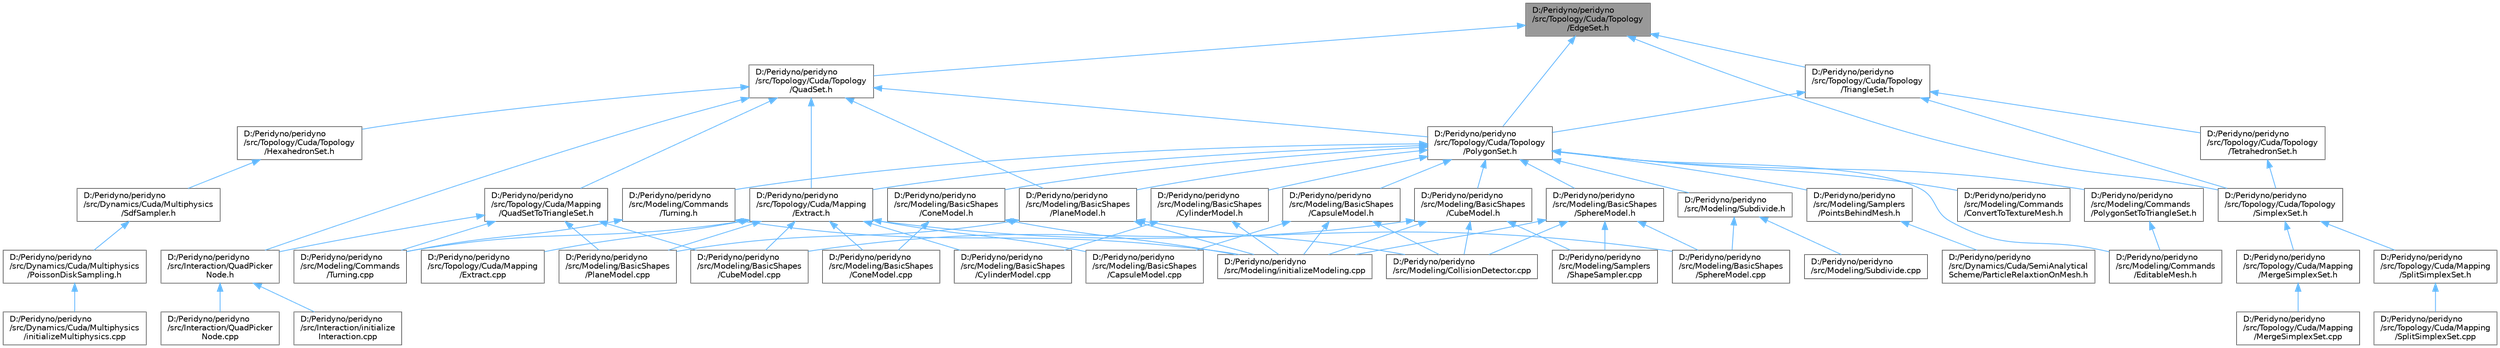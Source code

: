 digraph "D:/Peridyno/peridyno/src/Topology/Cuda/Topology/EdgeSet.h"
{
 // LATEX_PDF_SIZE
  bgcolor="transparent";
  edge [fontname=Helvetica,fontsize=10,labelfontname=Helvetica,labelfontsize=10];
  node [fontname=Helvetica,fontsize=10,shape=box,height=0.2,width=0.4];
  Node1 [id="Node000001",label="D:/Peridyno/peridyno\l/src/Topology/Cuda/Topology\l/EdgeSet.h",height=0.2,width=0.4,color="gray40", fillcolor="grey60", style="filled", fontcolor="black",tooltip=" "];
  Node1 -> Node2 [id="edge1_Node000001_Node000002",dir="back",color="steelblue1",style="solid",tooltip=" "];
  Node2 [id="Node000002",label="D:/Peridyno/peridyno\l/src/Topology/Cuda/Topology\l/PolygonSet.h",height=0.2,width=0.4,color="grey40", fillcolor="white", style="filled",URL="$_polygon_set_8h.html",tooltip=" "];
  Node2 -> Node3 [id="edge2_Node000002_Node000003",dir="back",color="steelblue1",style="solid",tooltip=" "];
  Node3 [id="Node000003",label="D:/Peridyno/peridyno\l/src/Modeling/BasicShapes\l/CapsuleModel.h",height=0.2,width=0.4,color="grey40", fillcolor="white", style="filled",URL="$_capsule_model_8h.html",tooltip=" "];
  Node3 -> Node4 [id="edge3_Node000003_Node000004",dir="back",color="steelblue1",style="solid",tooltip=" "];
  Node4 [id="Node000004",label="D:/Peridyno/peridyno\l/src/Modeling/BasicShapes\l/CapsuleModel.cpp",height=0.2,width=0.4,color="grey40", fillcolor="white", style="filled",URL="$_capsule_model_8cpp.html",tooltip=" "];
  Node3 -> Node5 [id="edge4_Node000003_Node000005",dir="back",color="steelblue1",style="solid",tooltip=" "];
  Node5 [id="Node000005",label="D:/Peridyno/peridyno\l/src/Modeling/CollisionDetector.cpp",height=0.2,width=0.4,color="grey40", fillcolor="white", style="filled",URL="$_collision_detector_8cpp.html",tooltip=" "];
  Node3 -> Node6 [id="edge5_Node000003_Node000006",dir="back",color="steelblue1",style="solid",tooltip=" "];
  Node6 [id="Node000006",label="D:/Peridyno/peridyno\l/src/Modeling/initializeModeling.cpp",height=0.2,width=0.4,color="grey40", fillcolor="white", style="filled",URL="$initialize_modeling_8cpp.html",tooltip=" "];
  Node2 -> Node7 [id="edge6_Node000002_Node000007",dir="back",color="steelblue1",style="solid",tooltip=" "];
  Node7 [id="Node000007",label="D:/Peridyno/peridyno\l/src/Modeling/BasicShapes\l/ConeModel.h",height=0.2,width=0.4,color="grey40", fillcolor="white", style="filled",URL="$_cone_model_8h.html",tooltip=" "];
  Node7 -> Node8 [id="edge7_Node000007_Node000008",dir="back",color="steelblue1",style="solid",tooltip=" "];
  Node8 [id="Node000008",label="D:/Peridyno/peridyno\l/src/Modeling/BasicShapes\l/ConeModel.cpp",height=0.2,width=0.4,color="grey40", fillcolor="white", style="filled",URL="$_cone_model_8cpp.html",tooltip=" "];
  Node7 -> Node6 [id="edge8_Node000007_Node000006",dir="back",color="steelblue1",style="solid",tooltip=" "];
  Node2 -> Node9 [id="edge9_Node000002_Node000009",dir="back",color="steelblue1",style="solid",tooltip=" "];
  Node9 [id="Node000009",label="D:/Peridyno/peridyno\l/src/Modeling/BasicShapes\l/CubeModel.h",height=0.2,width=0.4,color="grey40", fillcolor="white", style="filled",URL="$_cube_model_8h.html",tooltip=" "];
  Node9 -> Node10 [id="edge10_Node000009_Node000010",dir="back",color="steelblue1",style="solid",tooltip=" "];
  Node10 [id="Node000010",label="D:/Peridyno/peridyno\l/src/Modeling/BasicShapes\l/CubeModel.cpp",height=0.2,width=0.4,color="grey40", fillcolor="white", style="filled",URL="$_cube_model_8cpp.html",tooltip=" "];
  Node9 -> Node5 [id="edge11_Node000009_Node000005",dir="back",color="steelblue1",style="solid",tooltip=" "];
  Node9 -> Node11 [id="edge12_Node000009_Node000011",dir="back",color="steelblue1",style="solid",tooltip=" "];
  Node11 [id="Node000011",label="D:/Peridyno/peridyno\l/src/Modeling/Samplers\l/ShapeSampler.cpp",height=0.2,width=0.4,color="grey40", fillcolor="white", style="filled",URL="$_shape_sampler_8cpp.html",tooltip=" "];
  Node9 -> Node6 [id="edge13_Node000009_Node000006",dir="back",color="steelblue1",style="solid",tooltip=" "];
  Node2 -> Node12 [id="edge14_Node000002_Node000012",dir="back",color="steelblue1",style="solid",tooltip=" "];
  Node12 [id="Node000012",label="D:/Peridyno/peridyno\l/src/Modeling/BasicShapes\l/CylinderModel.h",height=0.2,width=0.4,color="grey40", fillcolor="white", style="filled",URL="$_cylinder_model_8h.html",tooltip=" "];
  Node12 -> Node13 [id="edge15_Node000012_Node000013",dir="back",color="steelblue1",style="solid",tooltip=" "];
  Node13 [id="Node000013",label="D:/Peridyno/peridyno\l/src/Modeling/BasicShapes\l/CylinderModel.cpp",height=0.2,width=0.4,color="grey40", fillcolor="white", style="filled",URL="$_cylinder_model_8cpp.html",tooltip=" "];
  Node12 -> Node6 [id="edge16_Node000012_Node000006",dir="back",color="steelblue1",style="solid",tooltip=" "];
  Node2 -> Node14 [id="edge17_Node000002_Node000014",dir="back",color="steelblue1",style="solid",tooltip=" "];
  Node14 [id="Node000014",label="D:/Peridyno/peridyno\l/src/Modeling/BasicShapes\l/PlaneModel.h",height=0.2,width=0.4,color="grey40", fillcolor="white", style="filled",URL="$_plane_model_8h.html",tooltip=" "];
  Node14 -> Node15 [id="edge18_Node000014_Node000015",dir="back",color="steelblue1",style="solid",tooltip=" "];
  Node15 [id="Node000015",label="D:/Peridyno/peridyno\l/src/Modeling/BasicShapes\l/PlaneModel.cpp",height=0.2,width=0.4,color="grey40", fillcolor="white", style="filled",URL="$_plane_model_8cpp.html",tooltip=" "];
  Node14 -> Node5 [id="edge19_Node000014_Node000005",dir="back",color="steelblue1",style="solid",tooltip=" "];
  Node14 -> Node6 [id="edge20_Node000014_Node000006",dir="back",color="steelblue1",style="solid",tooltip=" "];
  Node2 -> Node16 [id="edge21_Node000002_Node000016",dir="back",color="steelblue1",style="solid",tooltip=" "];
  Node16 [id="Node000016",label="D:/Peridyno/peridyno\l/src/Modeling/BasicShapes\l/SphereModel.h",height=0.2,width=0.4,color="grey40", fillcolor="white", style="filled",URL="$_sphere_model_8h.html",tooltip=" "];
  Node16 -> Node17 [id="edge22_Node000016_Node000017",dir="back",color="steelblue1",style="solid",tooltip=" "];
  Node17 [id="Node000017",label="D:/Peridyno/peridyno\l/src/Modeling/BasicShapes\l/SphereModel.cpp",height=0.2,width=0.4,color="grey40", fillcolor="white", style="filled",URL="$_sphere_model_8cpp.html",tooltip=" "];
  Node16 -> Node5 [id="edge23_Node000016_Node000005",dir="back",color="steelblue1",style="solid",tooltip=" "];
  Node16 -> Node11 [id="edge24_Node000016_Node000011",dir="back",color="steelblue1",style="solid",tooltip=" "];
  Node16 -> Node6 [id="edge25_Node000016_Node000006",dir="back",color="steelblue1",style="solid",tooltip=" "];
  Node2 -> Node18 [id="edge26_Node000002_Node000018",dir="back",color="steelblue1",style="solid",tooltip=" "];
  Node18 [id="Node000018",label="D:/Peridyno/peridyno\l/src/Modeling/Commands\l/ConvertToTextureMesh.h",height=0.2,width=0.4,color="grey40", fillcolor="white", style="filled",URL="$_convert_to_texture_mesh_8h.html",tooltip=" "];
  Node2 -> Node19 [id="edge27_Node000002_Node000019",dir="back",color="steelblue1",style="solid",tooltip=" "];
  Node19 [id="Node000019",label="D:/Peridyno/peridyno\l/src/Modeling/Commands\l/EditableMesh.h",height=0.2,width=0.4,color="grey40", fillcolor="white", style="filled",URL="$_editable_mesh_8h.html",tooltip=" "];
  Node2 -> Node20 [id="edge28_Node000002_Node000020",dir="back",color="steelblue1",style="solid",tooltip=" "];
  Node20 [id="Node000020",label="D:/Peridyno/peridyno\l/src/Modeling/Commands\l/PolygonSetToTriangleSet.h",height=0.2,width=0.4,color="grey40", fillcolor="white", style="filled",URL="$_polygon_set_to_triangle_set_8h.html",tooltip=" "];
  Node20 -> Node19 [id="edge29_Node000020_Node000019",dir="back",color="steelblue1",style="solid",tooltip=" "];
  Node2 -> Node21 [id="edge30_Node000002_Node000021",dir="back",color="steelblue1",style="solid",tooltip=" "];
  Node21 [id="Node000021",label="D:/Peridyno/peridyno\l/src/Modeling/Commands\l/Turning.h",height=0.2,width=0.4,color="grey40", fillcolor="white", style="filled",URL="$_turning_8h.html",tooltip=" "];
  Node21 -> Node22 [id="edge31_Node000021_Node000022",dir="back",color="steelblue1",style="solid",tooltip=" "];
  Node22 [id="Node000022",label="D:/Peridyno/peridyno\l/src/Modeling/Commands\l/Turning.cpp",height=0.2,width=0.4,color="grey40", fillcolor="white", style="filled",URL="$_turning_8cpp.html",tooltip=" "];
  Node21 -> Node6 [id="edge32_Node000021_Node000006",dir="back",color="steelblue1",style="solid",tooltip=" "];
  Node2 -> Node23 [id="edge33_Node000002_Node000023",dir="back",color="steelblue1",style="solid",tooltip=" "];
  Node23 [id="Node000023",label="D:/Peridyno/peridyno\l/src/Modeling/Samplers\l/PointsBehindMesh.h",height=0.2,width=0.4,color="grey40", fillcolor="white", style="filled",URL="$_points_behind_mesh_8h.html",tooltip=" "];
  Node23 -> Node24 [id="edge34_Node000023_Node000024",dir="back",color="steelblue1",style="solid",tooltip=" "];
  Node24 [id="Node000024",label="D:/Peridyno/peridyno\l/src/Dynamics/Cuda/SemiAnalytical\lScheme/ParticleRelaxtionOnMesh.h",height=0.2,width=0.4,color="grey40", fillcolor="white", style="filled",URL="$_particle_relaxtion_on_mesh_8h.html",tooltip=" "];
  Node2 -> Node25 [id="edge35_Node000002_Node000025",dir="back",color="steelblue1",style="solid",tooltip=" "];
  Node25 [id="Node000025",label="D:/Peridyno/peridyno\l/src/Modeling/Subdivide.h",height=0.2,width=0.4,color="grey40", fillcolor="white", style="filled",URL="$_subdivide_8h.html",tooltip=" "];
  Node25 -> Node17 [id="edge36_Node000025_Node000017",dir="back",color="steelblue1",style="solid",tooltip=" "];
  Node25 -> Node26 [id="edge37_Node000025_Node000026",dir="back",color="steelblue1",style="solid",tooltip=" "];
  Node26 [id="Node000026",label="D:/Peridyno/peridyno\l/src/Modeling/Subdivide.cpp",height=0.2,width=0.4,color="grey40", fillcolor="white", style="filled",URL="$_subdivide_8cpp.html",tooltip=" "];
  Node2 -> Node27 [id="edge38_Node000002_Node000027",dir="back",color="steelblue1",style="solid",tooltip=" "];
  Node27 [id="Node000027",label="D:/Peridyno/peridyno\l/src/Topology/Cuda/Mapping\l/Extract.h",height=0.2,width=0.4,color="grey40", fillcolor="white", style="filled",URL="$_extract_8h.html",tooltip=" "];
  Node27 -> Node4 [id="edge39_Node000027_Node000004",dir="back",color="steelblue1",style="solid",tooltip=" "];
  Node27 -> Node8 [id="edge40_Node000027_Node000008",dir="back",color="steelblue1",style="solid",tooltip=" "];
  Node27 -> Node10 [id="edge41_Node000027_Node000010",dir="back",color="steelblue1",style="solid",tooltip=" "];
  Node27 -> Node13 [id="edge42_Node000027_Node000013",dir="back",color="steelblue1",style="solid",tooltip=" "];
  Node27 -> Node15 [id="edge43_Node000027_Node000015",dir="back",color="steelblue1",style="solid",tooltip=" "];
  Node27 -> Node17 [id="edge44_Node000027_Node000017",dir="back",color="steelblue1",style="solid",tooltip=" "];
  Node27 -> Node22 [id="edge45_Node000027_Node000022",dir="back",color="steelblue1",style="solid",tooltip=" "];
  Node27 -> Node28 [id="edge46_Node000027_Node000028",dir="back",color="steelblue1",style="solid",tooltip=" "];
  Node28 [id="Node000028",label="D:/Peridyno/peridyno\l/src/Topology/Cuda/Mapping\l/Extract.cpp",height=0.2,width=0.4,color="grey40", fillcolor="white", style="filled",URL="$_extract_8cpp.html",tooltip=" "];
  Node1 -> Node29 [id="edge47_Node000001_Node000029",dir="back",color="steelblue1",style="solid",tooltip=" "];
  Node29 [id="Node000029",label="D:/Peridyno/peridyno\l/src/Topology/Cuda/Topology\l/QuadSet.h",height=0.2,width=0.4,color="grey40", fillcolor="white", style="filled",URL="$_quad_set_8h.html",tooltip=" "];
  Node29 -> Node30 [id="edge48_Node000029_Node000030",dir="back",color="steelblue1",style="solid",tooltip=" "];
  Node30 [id="Node000030",label="D:/Peridyno/peridyno\l/src/Interaction/QuadPicker\lNode.h",height=0.2,width=0.4,color="grey40", fillcolor="white", style="filled",URL="$_quad_picker_node_8h.html",tooltip=" "];
  Node30 -> Node31 [id="edge49_Node000030_Node000031",dir="back",color="steelblue1",style="solid",tooltip=" "];
  Node31 [id="Node000031",label="D:/Peridyno/peridyno\l/src/Interaction/QuadPicker\lNode.cpp",height=0.2,width=0.4,color="grey40", fillcolor="white", style="filled",URL="$_quad_picker_node_8cpp.html",tooltip=" "];
  Node30 -> Node32 [id="edge50_Node000030_Node000032",dir="back",color="steelblue1",style="solid",tooltip=" "];
  Node32 [id="Node000032",label="D:/Peridyno/peridyno\l/src/Interaction/initialize\lInteraction.cpp",height=0.2,width=0.4,color="grey40", fillcolor="white", style="filled",URL="$initialize_interaction_8cpp.html",tooltip=" "];
  Node29 -> Node14 [id="edge51_Node000029_Node000014",dir="back",color="steelblue1",style="solid",tooltip=" "];
  Node29 -> Node27 [id="edge52_Node000029_Node000027",dir="back",color="steelblue1",style="solid",tooltip=" "];
  Node29 -> Node33 [id="edge53_Node000029_Node000033",dir="back",color="steelblue1",style="solid",tooltip=" "];
  Node33 [id="Node000033",label="D:/Peridyno/peridyno\l/src/Topology/Cuda/Mapping\l/QuadSetToTriangleSet.h",height=0.2,width=0.4,color="grey40", fillcolor="white", style="filled",URL="$_quad_set_to_triangle_set_8h.html",tooltip=" "];
  Node33 -> Node30 [id="edge54_Node000033_Node000030",dir="back",color="steelblue1",style="solid",tooltip=" "];
  Node33 -> Node10 [id="edge55_Node000033_Node000010",dir="back",color="steelblue1",style="solid",tooltip=" "];
  Node33 -> Node15 [id="edge56_Node000033_Node000015",dir="back",color="steelblue1",style="solid",tooltip=" "];
  Node33 -> Node22 [id="edge57_Node000033_Node000022",dir="back",color="steelblue1",style="solid",tooltip=" "];
  Node29 -> Node34 [id="edge58_Node000029_Node000034",dir="back",color="steelblue1",style="solid",tooltip=" "];
  Node34 [id="Node000034",label="D:/Peridyno/peridyno\l/src/Topology/Cuda/Topology\l/HexahedronSet.h",height=0.2,width=0.4,color="grey40", fillcolor="white", style="filled",URL="$_hexahedron_set_8h.html",tooltip=" "];
  Node34 -> Node35 [id="edge59_Node000034_Node000035",dir="back",color="steelblue1",style="solid",tooltip=" "];
  Node35 [id="Node000035",label="D:/Peridyno/peridyno\l/src/Dynamics/Cuda/Multiphysics\l/SdfSampler.h",height=0.2,width=0.4,color="grey40", fillcolor="white", style="filled",URL="$_sdf_sampler_8h.html",tooltip=" "];
  Node35 -> Node36 [id="edge60_Node000035_Node000036",dir="back",color="steelblue1",style="solid",tooltip=" "];
  Node36 [id="Node000036",label="D:/Peridyno/peridyno\l/src/Dynamics/Cuda/Multiphysics\l/PoissonDiskSampling.h",height=0.2,width=0.4,color="grey40", fillcolor="white", style="filled",URL="$_poisson_disk_sampling_8h.html",tooltip=" "];
  Node36 -> Node37 [id="edge61_Node000036_Node000037",dir="back",color="steelblue1",style="solid",tooltip=" "];
  Node37 [id="Node000037",label="D:/Peridyno/peridyno\l/src/Dynamics/Cuda/Multiphysics\l/initializeMultiphysics.cpp",height=0.2,width=0.4,color="grey40", fillcolor="white", style="filled",URL="$initialize_multiphysics_8cpp.html",tooltip=" "];
  Node29 -> Node2 [id="edge62_Node000029_Node000002",dir="back",color="steelblue1",style="solid",tooltip=" "];
  Node1 -> Node38 [id="edge63_Node000001_Node000038",dir="back",color="steelblue1",style="solid",tooltip=" "];
  Node38 [id="Node000038",label="D:/Peridyno/peridyno\l/src/Topology/Cuda/Topology\l/SimplexSet.h",height=0.2,width=0.4,color="grey40", fillcolor="white", style="filled",URL="$_simplex_set_8h.html",tooltip=" "];
  Node38 -> Node39 [id="edge64_Node000038_Node000039",dir="back",color="steelblue1",style="solid",tooltip=" "];
  Node39 [id="Node000039",label="D:/Peridyno/peridyno\l/src/Topology/Cuda/Mapping\l/MergeSimplexSet.h",height=0.2,width=0.4,color="grey40", fillcolor="white", style="filled",URL="$_merge_simplex_set_8h.html",tooltip=" "];
  Node39 -> Node40 [id="edge65_Node000039_Node000040",dir="back",color="steelblue1",style="solid",tooltip=" "];
  Node40 [id="Node000040",label="D:/Peridyno/peridyno\l/src/Topology/Cuda/Mapping\l/MergeSimplexSet.cpp",height=0.2,width=0.4,color="grey40", fillcolor="white", style="filled",URL="$_merge_simplex_set_8cpp.html",tooltip=" "];
  Node38 -> Node41 [id="edge66_Node000038_Node000041",dir="back",color="steelblue1",style="solid",tooltip=" "];
  Node41 [id="Node000041",label="D:/Peridyno/peridyno\l/src/Topology/Cuda/Mapping\l/SplitSimplexSet.h",height=0.2,width=0.4,color="grey40", fillcolor="white", style="filled",URL="$_split_simplex_set_8h.html",tooltip=" "];
  Node41 -> Node42 [id="edge67_Node000041_Node000042",dir="back",color="steelblue1",style="solid",tooltip=" "];
  Node42 [id="Node000042",label="D:/Peridyno/peridyno\l/src/Topology/Cuda/Mapping\l/SplitSimplexSet.cpp",height=0.2,width=0.4,color="grey40", fillcolor="white", style="filled",URL="$_split_simplex_set_8cpp.html",tooltip=" "];
  Node1 -> Node43 [id="edge68_Node000001_Node000043",dir="back",color="steelblue1",style="solid",tooltip=" "];
  Node43 [id="Node000043",label="D:/Peridyno/peridyno\l/src/Topology/Cuda/Topology\l/TriangleSet.h",height=0.2,width=0.4,color="grey40", fillcolor="white", style="filled",URL="$_cuda_2_topology_2_triangle_set_8h.html",tooltip=" "];
  Node43 -> Node2 [id="edge69_Node000043_Node000002",dir="back",color="steelblue1",style="solid",tooltip=" "];
  Node43 -> Node38 [id="edge70_Node000043_Node000038",dir="back",color="steelblue1",style="solid",tooltip=" "];
  Node43 -> Node44 [id="edge71_Node000043_Node000044",dir="back",color="steelblue1",style="solid",tooltip=" "];
  Node44 [id="Node000044",label="D:/Peridyno/peridyno\l/src/Topology/Cuda/Topology\l/TetrahedronSet.h",height=0.2,width=0.4,color="grey40", fillcolor="white", style="filled",URL="$_cuda_2_topology_2_tetrahedron_set_8h.html",tooltip=" "];
  Node44 -> Node38 [id="edge72_Node000044_Node000038",dir="back",color="steelblue1",style="solid",tooltip=" "];
}
